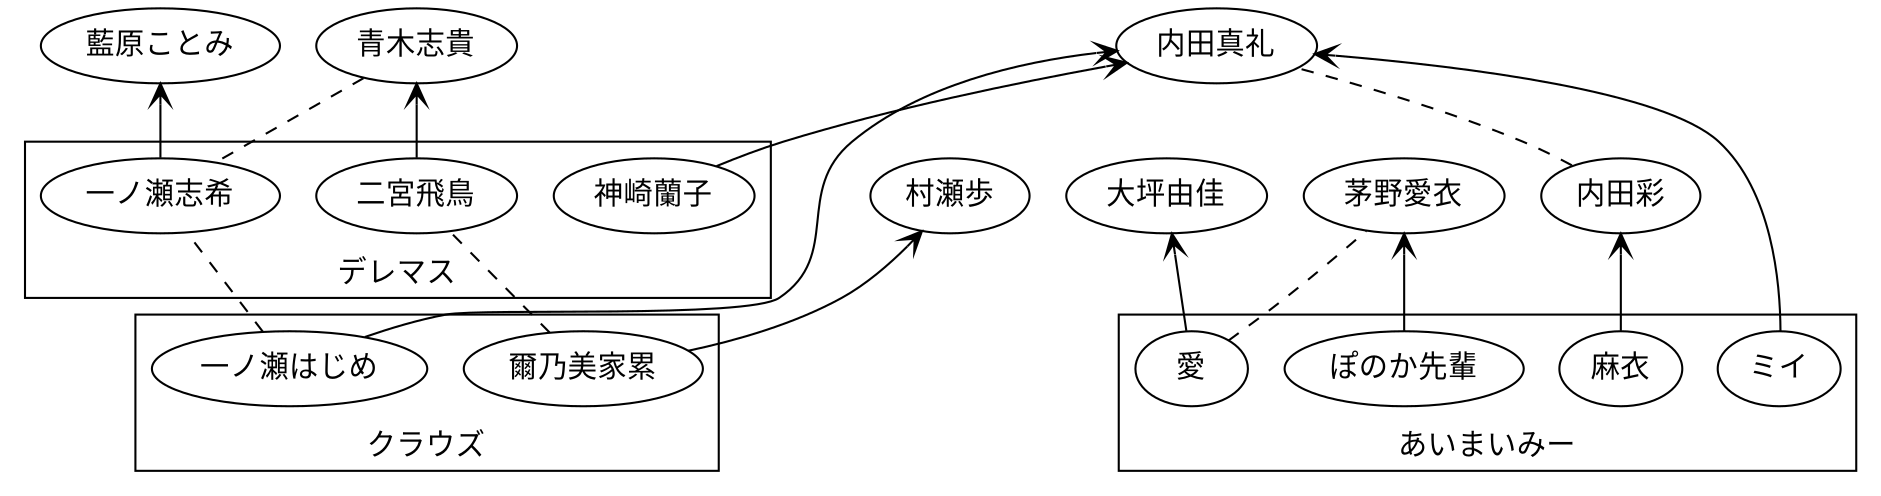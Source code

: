 digraph Name {

  graph [fontname="Yu Gothic"]
  node [fontname="Yu Gothic"]
  edge [fontname="Yu Gothic", arrowhead=vee]

  rankdir=BT

  subgraph cluster_デレマス {
    label=デレマス
    一ノ瀬志希
    二宮飛鳥
    神崎蘭子
  }

  subgraph cluster_クラウズ {
    label=クラウズ
    一ノ瀬はじめ
    爾乃美家累
  }

  subgraph cluster_あいまいみー {
    label=あいまいみー
    愛
    麻衣
    ミイ
    ぽのか先輩
  }

  // 声優関係
  一ノ瀬志希 -> 藍原ことみ
  二宮飛鳥 -> 青木志貴
  神崎蘭子 -> 内田真礼

  一ノ瀬はじめ -> 内田真礼
  爾乃美家累 -> 村瀬歩

  愛 -> 大坪由佳
  麻衣 -> 内田彩
  ミイ -> 内田真礼
  ぽのか先輩 -> 茅野愛衣

  // 同姓関係
  一ノ瀬はじめ -> 一ノ瀬志希 [style=dashed, arrowhead=none]
  爾乃美家累 -> 二宮飛鳥 [style=dashed, arrowhead=none]
  内田彩 -> 内田真礼 [style=dashed, arrowhead=none]

  // 同名関係
  青木志貴 -> 一ノ瀬志希 [style=dashed, arrowhead=none]
  愛 -> 茅野愛衣 [style=dashed, arrowhead=none]

}